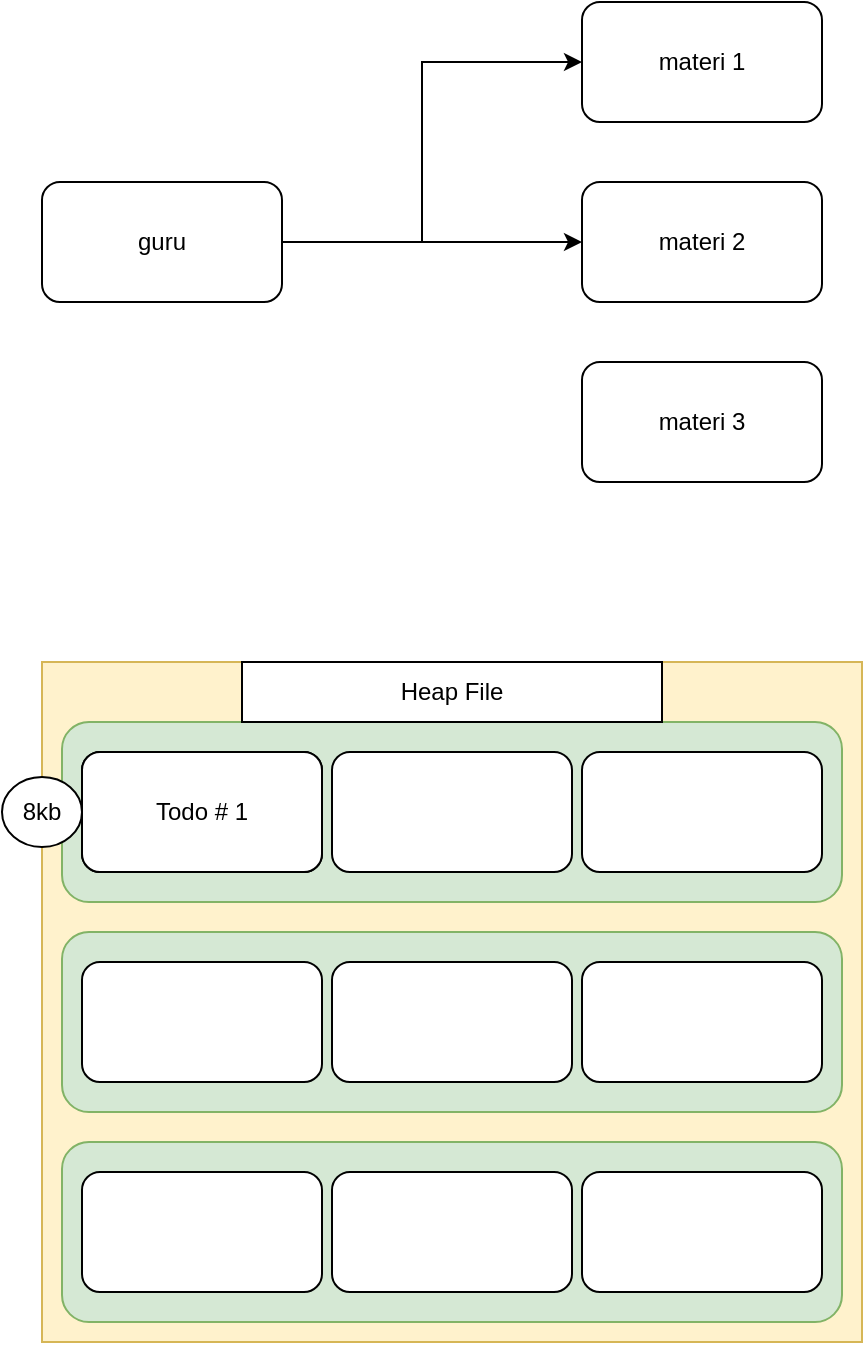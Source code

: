 <mxfile version="17.4.6" type="github"><diagram id="osGcxbPj7IUg7mNvlm__" name="Page-1"><mxGraphModel dx="780" dy="1144" grid="1" gridSize="10" guides="1" tooltips="1" connect="1" arrows="1" fold="1" page="1" pageScale="1" pageWidth="827" pageHeight="1169" math="0" shadow="0"><root><mxCell id="0"/><mxCell id="1" parent="0"/><mxCell id="pBW7q0xQ1BvLqJJOrKVT-4" value="" style="edgeStyle=orthogonalEdgeStyle;rounded=0;orthogonalLoop=1;jettySize=auto;html=1;" parent="1" source="pBW7q0xQ1BvLqJJOrKVT-2" target="pBW7q0xQ1BvLqJJOrKVT-3" edge="1"><mxGeometry relative="1" as="geometry"><Array as="points"><mxPoint x="350" y="240"/><mxPoint x="350" y="150"/></Array></mxGeometry></mxCell><mxCell id="pBW7q0xQ1BvLqJJOrKVT-2" value="guru" style="rounded=1;whiteSpace=wrap;html=1;" parent="1" vertex="1"><mxGeometry x="160" y="210" width="120" height="60" as="geometry"/></mxCell><mxCell id="pBW7q0xQ1BvLqJJOrKVT-3" value="materi 1" style="whiteSpace=wrap;html=1;rounded=1;" parent="1" vertex="1"><mxGeometry x="430" y="120" width="120" height="60" as="geometry"/></mxCell><mxCell id="pBW7q0xQ1BvLqJJOrKVT-6" value="materi 2" style="whiteSpace=wrap;html=1;rounded=1;" parent="1" vertex="1"><mxGeometry x="430" y="210" width="120" height="60" as="geometry"/></mxCell><mxCell id="pBW7q0xQ1BvLqJJOrKVT-7" value="materi 3" style="whiteSpace=wrap;html=1;rounded=1;" parent="1" vertex="1"><mxGeometry x="430" y="300" width="120" height="60" as="geometry"/></mxCell><mxCell id="pBW7q0xQ1BvLqJJOrKVT-8" value="" style="endArrow=classic;html=1;rounded=0;entryX=0;entryY=0.5;entryDx=0;entryDy=0;" parent="1" target="pBW7q0xQ1BvLqJJOrKVT-6" edge="1"><mxGeometry width="50" height="50" relative="1" as="geometry"><mxPoint x="350" y="240" as="sourcePoint"/><mxPoint x="400" y="190" as="targetPoint"/></mxGeometry></mxCell><mxCell id="6E4WL1aF9QPPN4-pJxo7-2" value="" style="rounded=0;whiteSpace=wrap;html=1;fillColor=#fff2cc;strokeColor=#d6b656;" parent="1" vertex="1"><mxGeometry x="160" y="450" width="410" height="340" as="geometry"/></mxCell><mxCell id="6E4WL1aF9QPPN4-pJxo7-3" value="" style="rounded=1;whiteSpace=wrap;html=1;fillColor=#d5e8d4;strokeColor=#82b366;" parent="1" vertex="1"><mxGeometry x="170" y="480" width="390" height="90" as="geometry"/></mxCell><mxCell id="6E4WL1aF9QPPN4-pJxo7-4" value="" style="rounded=1;whiteSpace=wrap;html=1;" parent="1" vertex="1"><mxGeometry x="180" y="495" width="120" height="60" as="geometry"/></mxCell><mxCell id="6E4WL1aF9QPPN4-pJxo7-5" value="" style="rounded=1;whiteSpace=wrap;html=1;" parent="1" vertex="1"><mxGeometry x="305" y="495" width="120" height="60" as="geometry"/></mxCell><mxCell id="6E4WL1aF9QPPN4-pJxo7-6" value="" style="rounded=1;whiteSpace=wrap;html=1;" parent="1" vertex="1"><mxGeometry x="430" y="495" width="120" height="60" as="geometry"/></mxCell><mxCell id="6E4WL1aF9QPPN4-pJxo7-7" value="" style="rounded=1;whiteSpace=wrap;html=1;fillColor=#d5e8d4;strokeColor=#82b366;" parent="1" vertex="1"><mxGeometry x="170" y="585" width="390" height="90" as="geometry"/></mxCell><mxCell id="6E4WL1aF9QPPN4-pJxo7-8" value="" style="rounded=1;whiteSpace=wrap;html=1;" parent="1" vertex="1"><mxGeometry x="180" y="600" width="120" height="60" as="geometry"/></mxCell><mxCell id="6E4WL1aF9QPPN4-pJxo7-9" value="" style="rounded=1;whiteSpace=wrap;html=1;" parent="1" vertex="1"><mxGeometry x="305" y="600" width="120" height="60" as="geometry"/></mxCell><mxCell id="6E4WL1aF9QPPN4-pJxo7-10" value="" style="rounded=1;whiteSpace=wrap;html=1;" parent="1" vertex="1"><mxGeometry x="430" y="600" width="120" height="60" as="geometry"/></mxCell><mxCell id="6E4WL1aF9QPPN4-pJxo7-11" value="" style="rounded=1;whiteSpace=wrap;html=1;fillColor=#d5e8d4;strokeColor=#82b366;" parent="1" vertex="1"><mxGeometry x="170" y="690" width="390" height="90" as="geometry"/></mxCell><mxCell id="6E4WL1aF9QPPN4-pJxo7-12" value="" style="rounded=1;whiteSpace=wrap;html=1;" parent="1" vertex="1"><mxGeometry x="180" y="705" width="120" height="60" as="geometry"/></mxCell><mxCell id="6E4WL1aF9QPPN4-pJxo7-13" value="" style="rounded=1;whiteSpace=wrap;html=1;" parent="1" vertex="1"><mxGeometry x="305" y="705" width="120" height="60" as="geometry"/></mxCell><mxCell id="6E4WL1aF9QPPN4-pJxo7-14" value="" style="rounded=1;whiteSpace=wrap;html=1;" parent="1" vertex="1"><mxGeometry x="430" y="705" width="120" height="60" as="geometry"/></mxCell><mxCell id="6E4WL1aF9QPPN4-pJxo7-15" value="Heap File" style="rounded=0;whiteSpace=wrap;html=1;" parent="1" vertex="1"><mxGeometry x="260" y="450" width="210" height="30" as="geometry"/></mxCell><mxCell id="6E4WL1aF9QPPN4-pJxo7-17" value="Todo # 1" style="rounded=1;whiteSpace=wrap;html=1;" parent="1" vertex="1"><mxGeometry x="180" y="495" width="120" height="60" as="geometry"/></mxCell><mxCell id="6E4WL1aF9QPPN4-pJxo7-18" value="8kb" style="ellipse;whiteSpace=wrap;html=1;" parent="1" vertex="1"><mxGeometry x="140" y="507.5" width="40" height="35" as="geometry"/></mxCell></root></mxGraphModel></diagram></mxfile>
